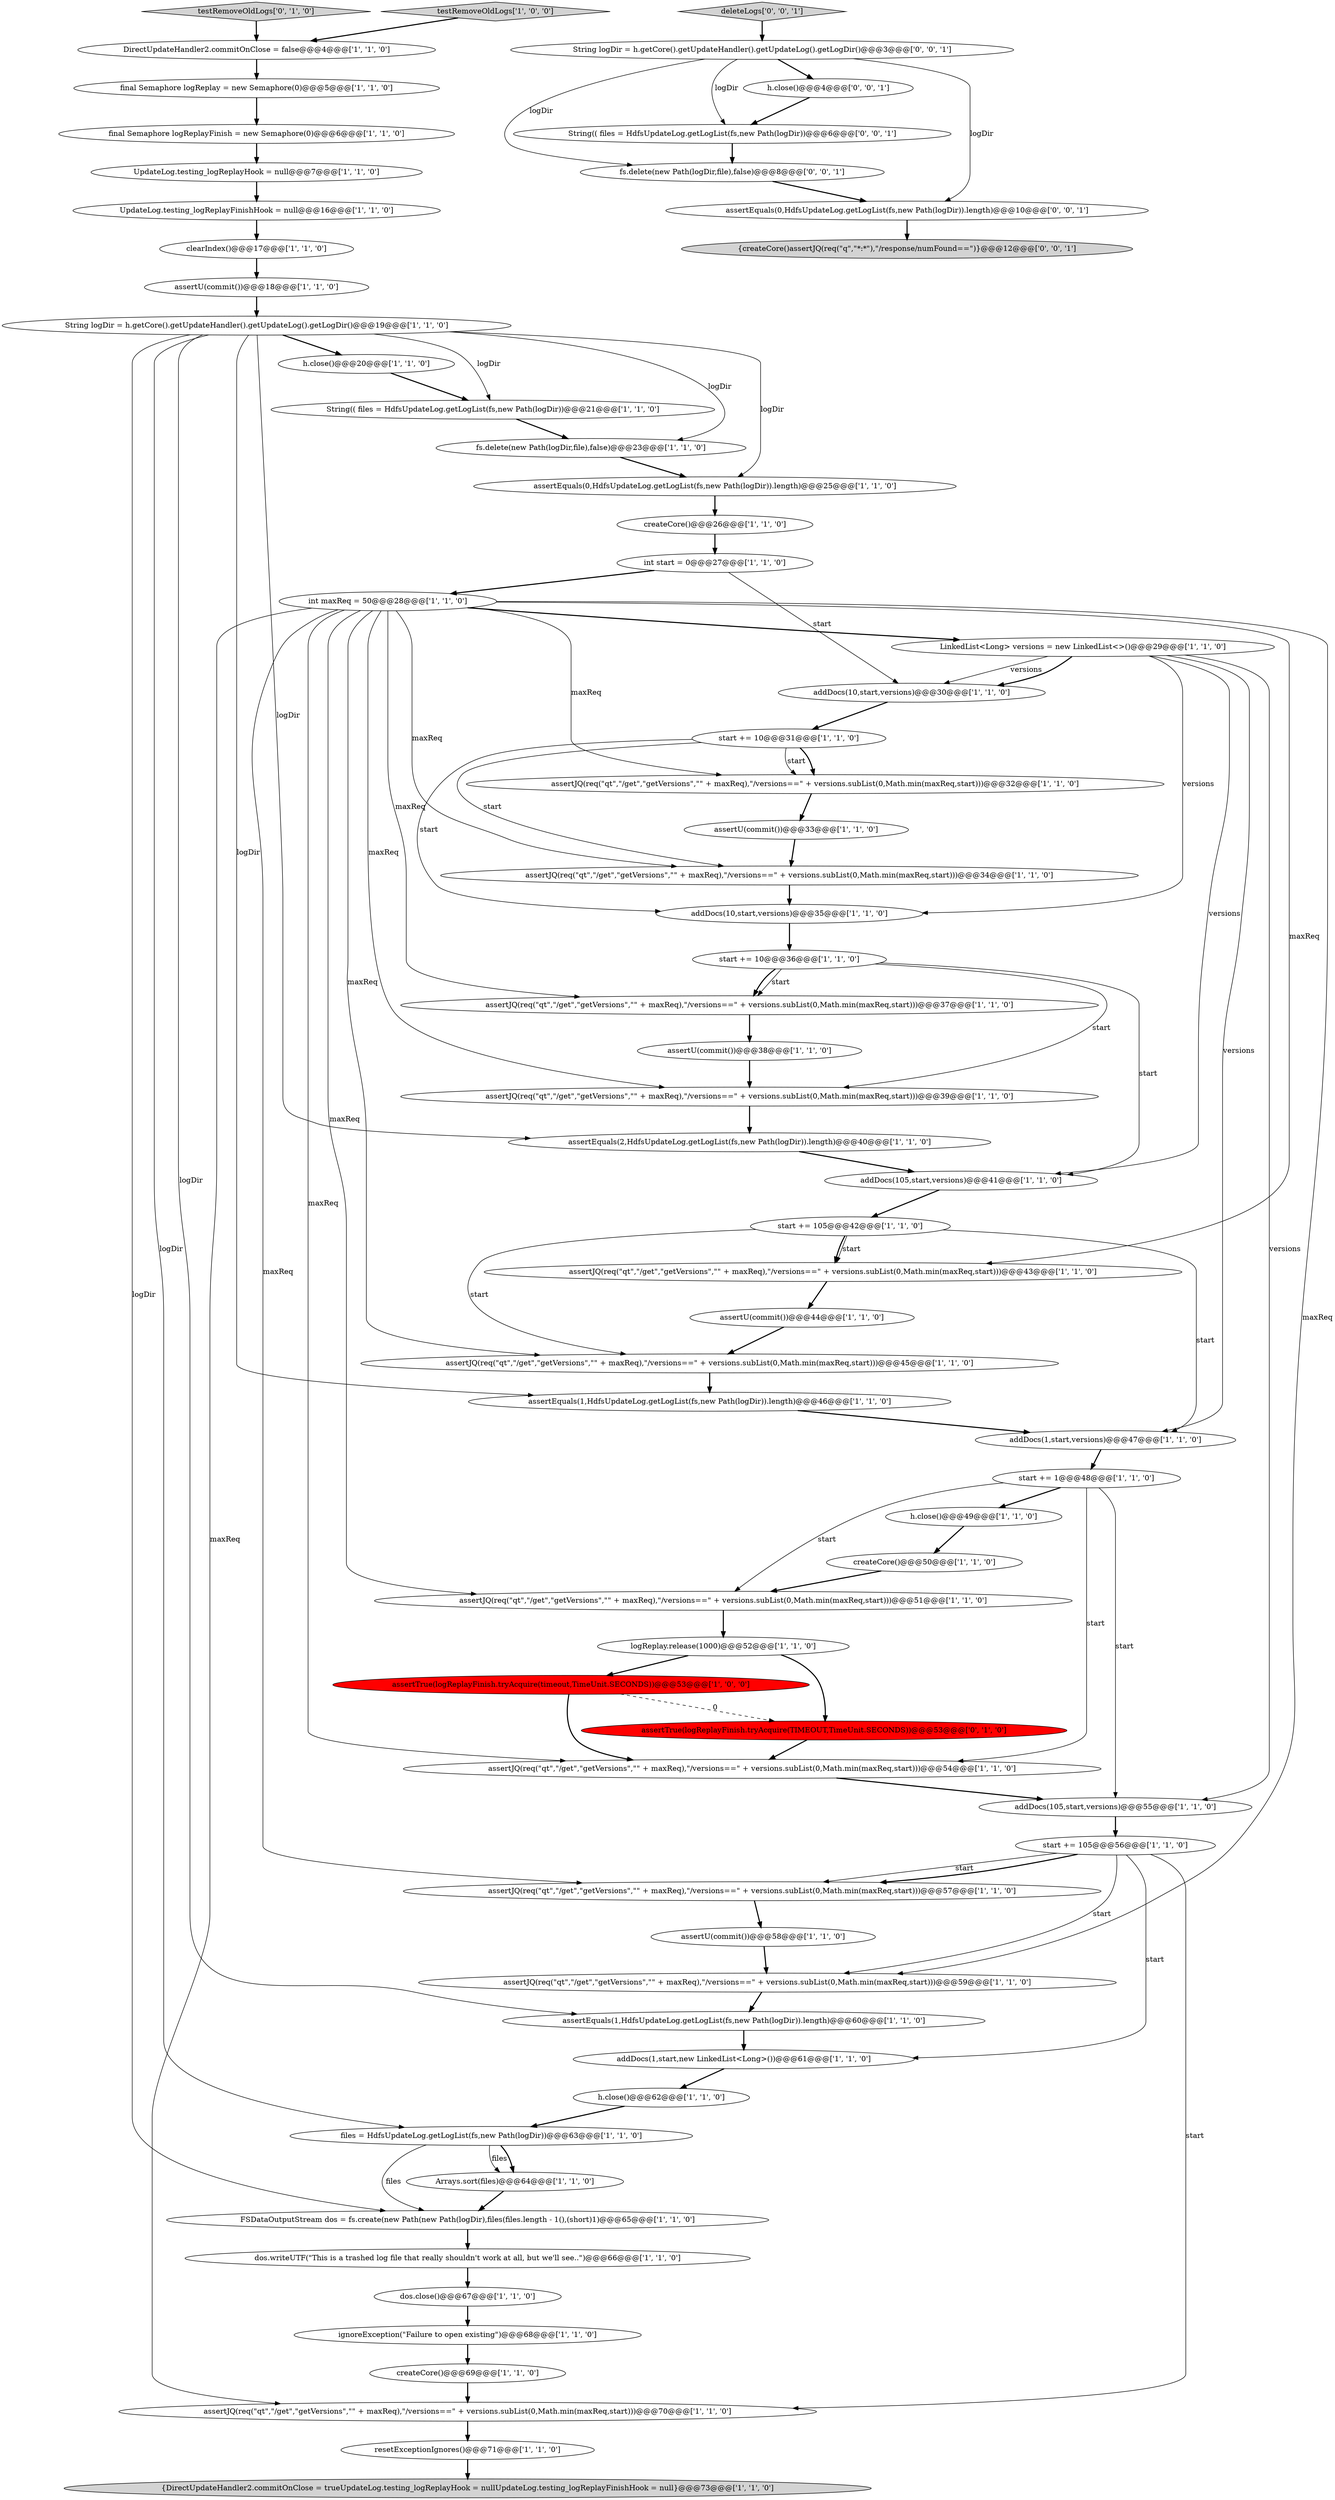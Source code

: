 digraph {
61 [style = filled, label = "testRemoveOldLogs['0', '1', '0']", fillcolor = lightgray, shape = diamond image = "AAA0AAABBB2BBB"];
54 [style = filled, label = "String logDir = h.getCore().getUpdateHandler().getUpdateLog().getLogDir()@@@19@@@['1', '1', '0']", fillcolor = white, shape = ellipse image = "AAA0AAABBB1BBB"];
3 [style = filled, label = "ignoreException(\"Failure to open existing\")@@@68@@@['1', '1', '0']", fillcolor = white, shape = ellipse image = "AAA0AAABBB1BBB"];
17 [style = filled, label = "assertEquals(1,HdfsUpdateLog.getLogList(fs,new Path(logDir)).length)@@@46@@@['1', '1', '0']", fillcolor = white, shape = ellipse image = "AAA0AAABBB1BBB"];
27 [style = filled, label = "start += 10@@@36@@@['1', '1', '0']", fillcolor = white, shape = ellipse image = "AAA0AAABBB1BBB"];
8 [style = filled, label = "final Semaphore logReplay = new Semaphore(0)@@@5@@@['1', '1', '0']", fillcolor = white, shape = ellipse image = "AAA0AAABBB1BBB"];
31 [style = filled, label = "assertEquals(1,HdfsUpdateLog.getLogList(fs,new Path(logDir)).length)@@@60@@@['1', '1', '0']", fillcolor = white, shape = ellipse image = "AAA0AAABBB1BBB"];
6 [style = filled, label = "assertJQ(req(\"qt\",\"/get\",\"getVersions\",\"\" + maxReq),\"/versions==\" + versions.subList(0,Math.min(maxReq,start)))@@@39@@@['1', '1', '0']", fillcolor = white, shape = ellipse image = "AAA0AAABBB1BBB"];
15 [style = filled, label = "dos.writeUTF(\"This is a trashed log file that really shouldn't work at all, but we'll see..\")@@@66@@@['1', '1', '0']", fillcolor = white, shape = ellipse image = "AAA0AAABBB1BBB"];
10 [style = filled, label = "addDocs(10,start,versions)@@@30@@@['1', '1', '0']", fillcolor = white, shape = ellipse image = "AAA0AAABBB1BBB"];
18 [style = filled, label = "assertU(commit())@@@33@@@['1', '1', '0']", fillcolor = white, shape = ellipse image = "AAA0AAABBB1BBB"];
21 [style = filled, label = "DirectUpdateHandler2.commitOnClose = false@@@4@@@['1', '1', '0']", fillcolor = white, shape = ellipse image = "AAA0AAABBB1BBB"];
23 [style = filled, label = "assertTrue(logReplayFinish.tryAcquire(timeout,TimeUnit.SECONDS))@@@53@@@['1', '0', '0']", fillcolor = red, shape = ellipse image = "AAA1AAABBB1BBB"];
7 [style = filled, label = "assertU(commit())@@@18@@@['1', '1', '0']", fillcolor = white, shape = ellipse image = "AAA0AAABBB1BBB"];
30 [style = filled, label = "h.close()@@@62@@@['1', '1', '0']", fillcolor = white, shape = ellipse image = "AAA0AAABBB1BBB"];
36 [style = filled, label = "assertU(commit())@@@44@@@['1', '1', '0']", fillcolor = white, shape = ellipse image = "AAA0AAABBB1BBB"];
33 [style = filled, label = "h.close()@@@20@@@['1', '1', '0']", fillcolor = white, shape = ellipse image = "AAA0AAABBB1BBB"];
64 [style = filled, label = "String logDir = h.getCore().getUpdateHandler().getUpdateLog().getLogDir()@@@3@@@['0', '0', '1']", fillcolor = white, shape = ellipse image = "AAA0AAABBB3BBB"];
14 [style = filled, label = "UpdateLog.testing_logReplayFinishHook = null@@@16@@@['1', '1', '0']", fillcolor = white, shape = ellipse image = "AAA0AAABBB1BBB"];
58 [style = filled, label = "createCore()@@@50@@@['1', '1', '0']", fillcolor = white, shape = ellipse image = "AAA0AAABBB1BBB"];
57 [style = filled, label = "start += 105@@@56@@@['1', '1', '0']", fillcolor = white, shape = ellipse image = "AAA0AAABBB1BBB"];
35 [style = filled, label = "assertJQ(req(\"qt\",\"/get\",\"getVersions\",\"\" + maxReq),\"/versions==\" + versions.subList(0,Math.min(maxReq,start)))@@@59@@@['1', '1', '0']", fillcolor = white, shape = ellipse image = "AAA0AAABBB1BBB"];
63 [style = filled, label = "fs.delete(new Path(logDir,file),false)@@@8@@@['0', '0', '1']", fillcolor = white, shape = ellipse image = "AAA0AAABBB3BBB"];
41 [style = filled, label = "Arrays.sort(files)@@@64@@@['1', '1', '0']", fillcolor = white, shape = ellipse image = "AAA0AAABBB1BBB"];
26 [style = filled, label = "assertJQ(req(\"qt\",\"/get\",\"getVersions\",\"\" + maxReq),\"/versions==\" + versions.subList(0,Math.min(maxReq,start)))@@@45@@@['1', '1', '0']", fillcolor = white, shape = ellipse image = "AAA0AAABBB1BBB"];
48 [style = filled, label = "start += 10@@@31@@@['1', '1', '0']", fillcolor = white, shape = ellipse image = "AAA0AAABBB1BBB"];
19 [style = filled, label = "files = HdfsUpdateLog.getLogList(fs,new Path(logDir))@@@63@@@['1', '1', '0']", fillcolor = white, shape = ellipse image = "AAA0AAABBB1BBB"];
25 [style = filled, label = "addDocs(10,start,versions)@@@35@@@['1', '1', '0']", fillcolor = white, shape = ellipse image = "AAA0AAABBB1BBB"];
60 [style = filled, label = "assertTrue(logReplayFinish.tryAcquire(TIMEOUT,TimeUnit.SECONDS))@@@53@@@['0', '1', '0']", fillcolor = red, shape = ellipse image = "AAA1AAABBB2BBB"];
29 [style = filled, label = "addDocs(1,start,new LinkedList<Long>())@@@61@@@['1', '1', '0']", fillcolor = white, shape = ellipse image = "AAA0AAABBB1BBB"];
56 [style = filled, label = "createCore()@@@69@@@['1', '1', '0']", fillcolor = white, shape = ellipse image = "AAA0AAABBB1BBB"];
67 [style = filled, label = "h.close()@@@4@@@['0', '0', '1']", fillcolor = white, shape = ellipse image = "AAA0AAABBB3BBB"];
24 [style = filled, label = "assertJQ(req(\"qt\",\"/get\",\"getVersions\",\"\" + maxReq),\"/versions==\" + versions.subList(0,Math.min(maxReq,start)))@@@54@@@['1', '1', '0']", fillcolor = white, shape = ellipse image = "AAA0AAABBB1BBB"];
22 [style = filled, label = "{DirectUpdateHandler2.commitOnClose = trueUpdateLog.testing_logReplayHook = nullUpdateLog.testing_logReplayFinishHook = null}@@@73@@@['1', '1', '0']", fillcolor = lightgray, shape = ellipse image = "AAA0AAABBB1BBB"];
40 [style = filled, label = "String(( files = HdfsUpdateLog.getLogList(fs,new Path(logDir))@@@21@@@['1', '1', '0']", fillcolor = white, shape = ellipse image = "AAA0AAABBB1BBB"];
1 [style = filled, label = "start += 105@@@42@@@['1', '1', '0']", fillcolor = white, shape = ellipse image = "AAA0AAABBB1BBB"];
13 [style = filled, label = "FSDataOutputStream dos = fs.create(new Path(new Path(logDir),files(files.length - 1(),(short)1)@@@65@@@['1', '1', '0']", fillcolor = white, shape = ellipse image = "AAA0AAABBB1BBB"];
45 [style = filled, label = "addDocs(105,start,versions)@@@55@@@['1', '1', '0']", fillcolor = white, shape = ellipse image = "AAA0AAABBB1BBB"];
47 [style = filled, label = "int maxReq = 50@@@28@@@['1', '1', '0']", fillcolor = white, shape = ellipse image = "AAA0AAABBB1BBB"];
9 [style = filled, label = "clearIndex()@@@17@@@['1', '1', '0']", fillcolor = white, shape = ellipse image = "AAA0AAABBB1BBB"];
12 [style = filled, label = "assertJQ(req(\"qt\",\"/get\",\"getVersions\",\"\" + maxReq),\"/versions==\" + versions.subList(0,Math.min(maxReq,start)))@@@32@@@['1', '1', '0']", fillcolor = white, shape = ellipse image = "AAA0AAABBB1BBB"];
49 [style = filled, label = "assertJQ(req(\"qt\",\"/get\",\"getVersions\",\"\" + maxReq),\"/versions==\" + versions.subList(0,Math.min(maxReq,start)))@@@70@@@['1', '1', '0']", fillcolor = white, shape = ellipse image = "AAA0AAABBB1BBB"];
42 [style = filled, label = "final Semaphore logReplayFinish = new Semaphore(0)@@@6@@@['1', '1', '0']", fillcolor = white, shape = ellipse image = "AAA0AAABBB1BBB"];
16 [style = filled, label = "createCore()@@@26@@@['1', '1', '0']", fillcolor = white, shape = ellipse image = "AAA0AAABBB1BBB"];
39 [style = filled, label = "LinkedList<Long> versions = new LinkedList<>()@@@29@@@['1', '1', '0']", fillcolor = white, shape = ellipse image = "AAA0AAABBB1BBB"];
11 [style = filled, label = "addDocs(1,start,versions)@@@47@@@['1', '1', '0']", fillcolor = white, shape = ellipse image = "AAA0AAABBB1BBB"];
28 [style = filled, label = "assertJQ(req(\"qt\",\"/get\",\"getVersions\",\"\" + maxReq),\"/versions==\" + versions.subList(0,Math.min(maxReq,start)))@@@51@@@['1', '1', '0']", fillcolor = white, shape = ellipse image = "AAA0AAABBB1BBB"];
37 [style = filled, label = "assertU(commit())@@@38@@@['1', '1', '0']", fillcolor = white, shape = ellipse image = "AAA0AAABBB1BBB"];
51 [style = filled, label = "UpdateLog.testing_logReplayHook = null@@@7@@@['1', '1', '0']", fillcolor = white, shape = ellipse image = "AAA0AAABBB1BBB"];
43 [style = filled, label = "logReplay.release(1000)@@@52@@@['1', '1', '0']", fillcolor = white, shape = ellipse image = "AAA0AAABBB1BBB"];
62 [style = filled, label = "assertEquals(0,HdfsUpdateLog.getLogList(fs,new Path(logDir)).length)@@@10@@@['0', '0', '1']", fillcolor = white, shape = ellipse image = "AAA0AAABBB3BBB"];
2 [style = filled, label = "assertU(commit())@@@58@@@['1', '1', '0']", fillcolor = white, shape = ellipse image = "AAA0AAABBB1BBB"];
44 [style = filled, label = "h.close()@@@49@@@['1', '1', '0']", fillcolor = white, shape = ellipse image = "AAA0AAABBB1BBB"];
55 [style = filled, label = "assertJQ(req(\"qt\",\"/get\",\"getVersions\",\"\" + maxReq),\"/versions==\" + versions.subList(0,Math.min(maxReq,start)))@@@34@@@['1', '1', '0']", fillcolor = white, shape = ellipse image = "AAA0AAABBB1BBB"];
4 [style = filled, label = "assertEquals(0,HdfsUpdateLog.getLogList(fs,new Path(logDir)).length)@@@25@@@['1', '1', '0']", fillcolor = white, shape = ellipse image = "AAA0AAABBB1BBB"];
0 [style = filled, label = "fs.delete(new Path(logDir,file),false)@@@23@@@['1', '1', '0']", fillcolor = white, shape = ellipse image = "AAA0AAABBB1BBB"];
65 [style = filled, label = "String(( files = HdfsUpdateLog.getLogList(fs,new Path(logDir))@@@6@@@['0', '0', '1']", fillcolor = white, shape = ellipse image = "AAA0AAABBB3BBB"];
20 [style = filled, label = "assertJQ(req(\"qt\",\"/get\",\"getVersions\",\"\" + maxReq),\"/versions==\" + versions.subList(0,Math.min(maxReq,start)))@@@43@@@['1', '1', '0']", fillcolor = white, shape = ellipse image = "AAA0AAABBB1BBB"];
52 [style = filled, label = "assertJQ(req(\"qt\",\"/get\",\"getVersions\",\"\" + maxReq),\"/versions==\" + versions.subList(0,Math.min(maxReq,start)))@@@57@@@['1', '1', '0']", fillcolor = white, shape = ellipse image = "AAA0AAABBB1BBB"];
59 [style = filled, label = "resetExceptionIgnores()@@@71@@@['1', '1', '0']", fillcolor = white, shape = ellipse image = "AAA0AAABBB1BBB"];
68 [style = filled, label = "{createCore()assertJQ(req(\"q\",\"*:*\"),\"/response/numFound==\")}@@@12@@@['0', '0', '1']", fillcolor = lightgray, shape = ellipse image = "AAA0AAABBB3BBB"];
34 [style = filled, label = "start += 1@@@48@@@['1', '1', '0']", fillcolor = white, shape = ellipse image = "AAA0AAABBB1BBB"];
53 [style = filled, label = "addDocs(105,start,versions)@@@41@@@['1', '1', '0']", fillcolor = white, shape = ellipse image = "AAA0AAABBB1BBB"];
46 [style = filled, label = "dos.close()@@@67@@@['1', '1', '0']", fillcolor = white, shape = ellipse image = "AAA0AAABBB1BBB"];
50 [style = filled, label = "assertJQ(req(\"qt\",\"/get\",\"getVersions\",\"\" + maxReq),\"/versions==\" + versions.subList(0,Math.min(maxReq,start)))@@@37@@@['1', '1', '0']", fillcolor = white, shape = ellipse image = "AAA0AAABBB1BBB"];
66 [style = filled, label = "deleteLogs['0', '0', '1']", fillcolor = lightgray, shape = diamond image = "AAA0AAABBB3BBB"];
32 [style = filled, label = "int start = 0@@@27@@@['1', '1', '0']", fillcolor = white, shape = ellipse image = "AAA0AAABBB1BBB"];
38 [style = filled, label = "testRemoveOldLogs['1', '0', '0']", fillcolor = lightgray, shape = diamond image = "AAA0AAABBB1BBB"];
5 [style = filled, label = "assertEquals(2,HdfsUpdateLog.getLogList(fs,new Path(logDir)).length)@@@40@@@['1', '1', '0']", fillcolor = white, shape = ellipse image = "AAA0AAABBB1BBB"];
58->28 [style = bold, label=""];
2->35 [style = bold, label=""];
49->59 [style = bold, label=""];
43->60 [style = bold, label=""];
29->30 [style = bold, label=""];
27->53 [style = solid, label="start"];
18->55 [style = bold, label=""];
1->20 [style = solid, label="start"];
21->8 [style = bold, label=""];
1->20 [style = bold, label=""];
47->35 [style = solid, label="maxReq"];
9->7 [style = bold, label=""];
43->23 [style = bold, label=""];
60->24 [style = bold, label=""];
45->57 [style = bold, label=""];
48->12 [style = bold, label=""];
39->25 [style = solid, label="versions"];
28->43 [style = bold, label=""];
48->55 [style = solid, label="start"];
66->64 [style = bold, label=""];
39->10 [style = solid, label="versions"];
27->50 [style = solid, label="start"];
34->28 [style = solid, label="start"];
12->18 [style = bold, label=""];
54->33 [style = bold, label=""];
14->9 [style = bold, label=""];
59->22 [style = bold, label=""];
41->13 [style = bold, label=""];
54->4 [style = solid, label="logDir"];
4->16 [style = bold, label=""];
34->24 [style = solid, label="start"];
57->29 [style = solid, label="start"];
35->31 [style = bold, label=""];
47->49 [style = solid, label="maxReq"];
26->17 [style = bold, label=""];
50->37 [style = bold, label=""];
40->0 [style = bold, label=""];
47->26 [style = solid, label="maxReq"];
10->48 [style = bold, label=""];
31->29 [style = bold, label=""];
16->32 [style = bold, label=""];
47->39 [style = bold, label=""];
19->41 [style = solid, label="files"];
54->17 [style = solid, label="logDir"];
64->62 [style = solid, label="logDir"];
23->60 [style = dashed, label="0"];
25->27 [style = bold, label=""];
30->19 [style = bold, label=""];
51->14 [style = bold, label=""];
55->25 [style = bold, label=""];
63->62 [style = bold, label=""];
34->45 [style = solid, label="start"];
19->41 [style = bold, label=""];
47->55 [style = solid, label="maxReq"];
57->49 [style = solid, label="start"];
27->6 [style = solid, label="start"];
19->13 [style = solid, label="files"];
39->53 [style = solid, label="versions"];
5->53 [style = bold, label=""];
62->68 [style = bold, label=""];
13->15 [style = bold, label=""];
32->10 [style = solid, label="start"];
54->13 [style = solid, label="logDir"];
47->28 [style = solid, label="maxReq"];
48->25 [style = solid, label="start"];
57->52 [style = solid, label="start"];
47->6 [style = solid, label="maxReq"];
54->40 [style = solid, label="logDir"];
61->21 [style = bold, label=""];
7->54 [style = bold, label=""];
42->51 [style = bold, label=""];
24->45 [style = bold, label=""];
39->11 [style = solid, label="versions"];
54->5 [style = solid, label="logDir"];
6->5 [style = bold, label=""];
1->26 [style = solid, label="start"];
47->50 [style = solid, label="maxReq"];
34->44 [style = bold, label=""];
53->1 [style = bold, label=""];
64->67 [style = bold, label=""];
64->65 [style = solid, label="logDir"];
65->63 [style = bold, label=""];
20->36 [style = bold, label=""];
47->12 [style = solid, label="maxReq"];
46->3 [style = bold, label=""];
47->52 [style = solid, label="maxReq"];
56->49 [style = bold, label=""];
39->45 [style = solid, label="versions"];
52->2 [style = bold, label=""];
48->12 [style = solid, label="start"];
36->26 [style = bold, label=""];
37->6 [style = bold, label=""];
67->65 [style = bold, label=""];
1->11 [style = solid, label="start"];
17->11 [style = bold, label=""];
57->52 [style = bold, label=""];
47->20 [style = solid, label="maxReq"];
54->19 [style = solid, label="logDir"];
23->24 [style = bold, label=""];
8->42 [style = bold, label=""];
33->40 [style = bold, label=""];
11->34 [style = bold, label=""];
32->47 [style = bold, label=""];
54->31 [style = solid, label="logDir"];
47->24 [style = solid, label="maxReq"];
0->4 [style = bold, label=""];
27->50 [style = bold, label=""];
54->0 [style = solid, label="logDir"];
39->10 [style = bold, label=""];
64->63 [style = solid, label="logDir"];
15->46 [style = bold, label=""];
38->21 [style = bold, label=""];
44->58 [style = bold, label=""];
57->35 [style = solid, label="start"];
3->56 [style = bold, label=""];
}
